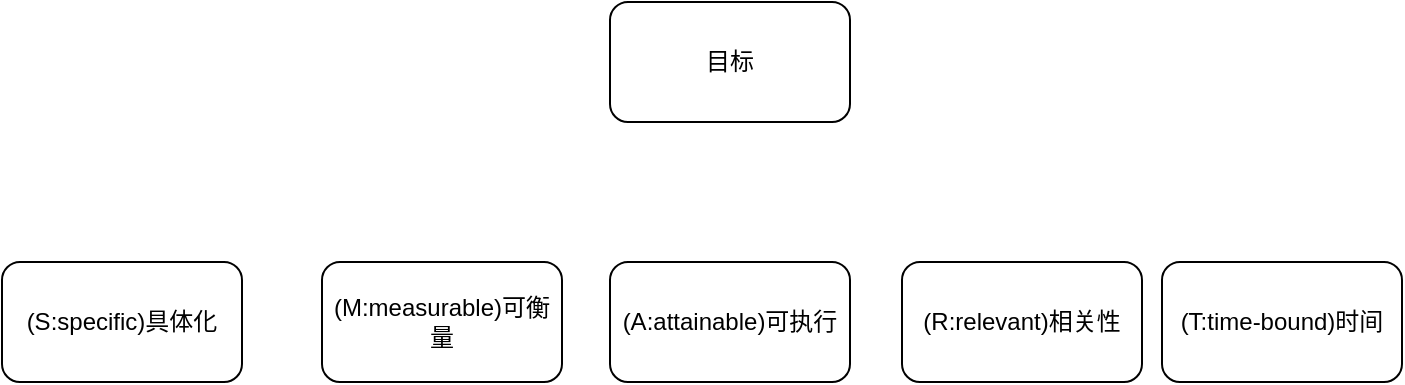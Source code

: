 <mxfile version="21.1.5" type="github">
  <diagram name="第 1 页" id="6qrMSDlKbZ6m69wZvNRE">
    <mxGraphModel dx="1430" dy="770" grid="1" gridSize="10" guides="1" tooltips="1" connect="1" arrows="1" fold="1" page="1" pageScale="1" pageWidth="827" pageHeight="1169" math="0" shadow="0">
      <root>
        <mxCell id="0" />
        <mxCell id="1" parent="0" />
        <mxCell id="q2x-8j1k-xnjjUHIe4XS-1" value="目标" style="rounded=1;whiteSpace=wrap;html=1;" vertex="1" parent="1">
          <mxGeometry x="354" y="50" width="120" height="60" as="geometry" />
        </mxCell>
        <mxCell id="q2x-8j1k-xnjjUHIe4XS-3" value="(S:specific)具体化" style="rounded=1;whiteSpace=wrap;html=1;" vertex="1" parent="1">
          <mxGeometry x="50" y="180" width="120" height="60" as="geometry" />
        </mxCell>
        <mxCell id="q2x-8j1k-xnjjUHIe4XS-4" value="(M:measurable)可衡量" style="rounded=1;whiteSpace=wrap;html=1;" vertex="1" parent="1">
          <mxGeometry x="210" y="180" width="120" height="60" as="geometry" />
        </mxCell>
        <mxCell id="q2x-8j1k-xnjjUHIe4XS-5" value="(T:time-bound)时间" style="rounded=1;whiteSpace=wrap;html=1;" vertex="1" parent="1">
          <mxGeometry x="630" y="180" width="120" height="60" as="geometry" />
        </mxCell>
        <mxCell id="q2x-8j1k-xnjjUHIe4XS-6" value="(R:relevant)相关性" style="rounded=1;whiteSpace=wrap;html=1;" vertex="1" parent="1">
          <mxGeometry x="500" y="180" width="120" height="60" as="geometry" />
        </mxCell>
        <mxCell id="q2x-8j1k-xnjjUHIe4XS-7" value="(A:attainable)可执行" style="rounded=1;whiteSpace=wrap;html=1;" vertex="1" parent="1">
          <mxGeometry x="354" y="180" width="120" height="60" as="geometry" />
        </mxCell>
      </root>
    </mxGraphModel>
  </diagram>
</mxfile>
